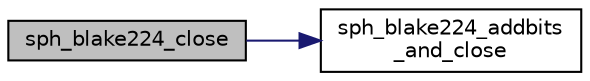 digraph "sph_blake224_close"
{
  edge [fontname="Helvetica",fontsize="10",labelfontname="Helvetica",labelfontsize="10"];
  node [fontname="Helvetica",fontsize="10",shape=record];
  rankdir="LR";
  Node5 [label="sph_blake224_close",height=0.2,width=0.4,color="black", fillcolor="grey75", style="filled", fontcolor="black"];
  Node5 -> Node6 [color="midnightblue",fontsize="10",style="solid",fontname="Helvetica"];
  Node6 [label="sph_blake224_addbits\l_and_close",height=0.2,width=0.4,color="black", fillcolor="white", style="filled",URL="$blake_8c.html#a625237497b55ca8e0ba614cb5cd8d420",tooltip="Add a few additional bits (0 to 7) to the current computation, then terminate it and output the resul..."];
}
